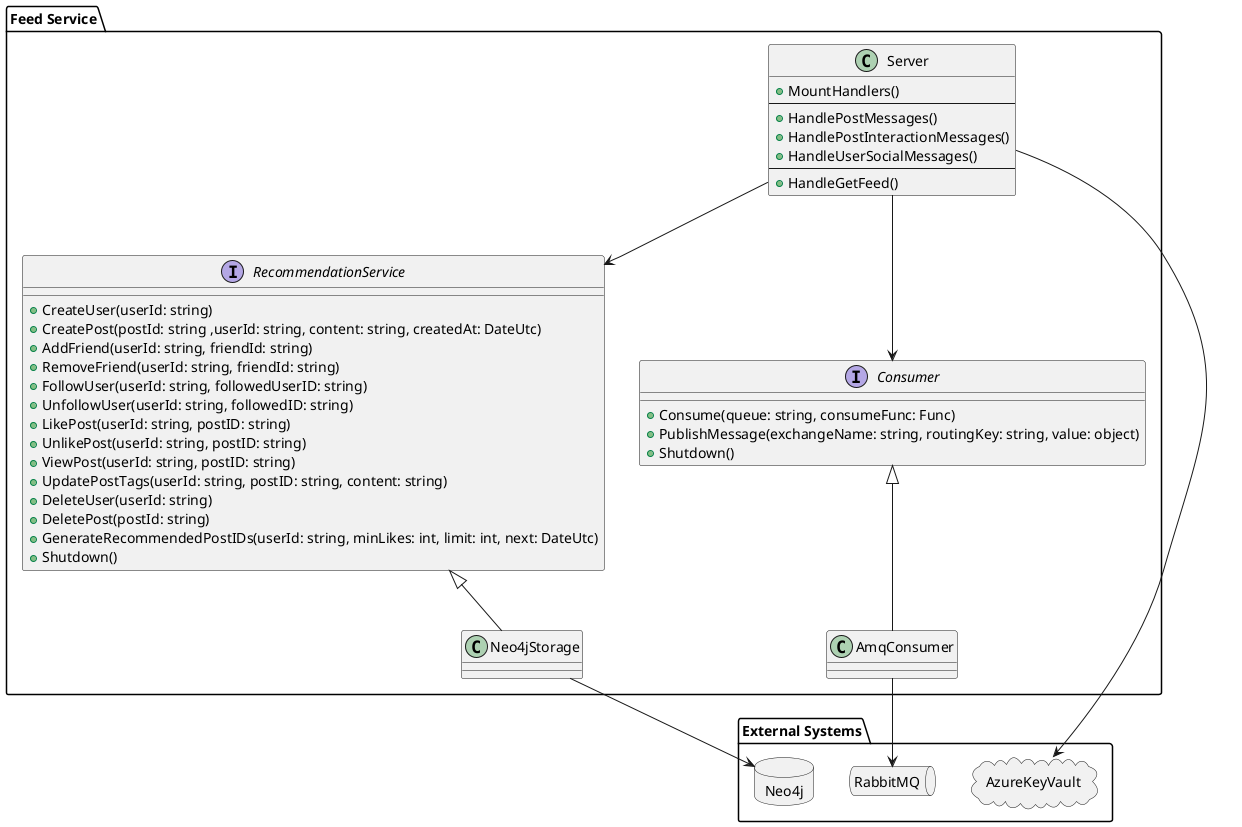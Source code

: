 ﻿@startuml C4_Model

skinparam componentStyle rectangle

package "Feed Service" {

    class Server{
        + MountHandlers()
        ---
        + HandlePostMessages()
        + HandlePostInteractionMessages()
        + HandleUserSocialMessages()
        ---
        + HandleGetFeed()
    }

    class Neo4jStorage
    interface RecommendationService{
        + CreateUser(userId: string)
        + CreatePost(postId: string ,userId: string, content: string, createdAt: DateUtc)
        + AddFriend(userId: string, friendId: string)
        + RemoveFriend(userId: string, friendId: string)
        + FollowUser(userId: string, followedUserID: string)
        + UnfollowUser(userId: string, followedID: string)
        + LikePost(userId: string, postID: string)
        + UnlikePost(userId: string, postID: string)
        + ViewPost(userId: string, postID: string)
        + UpdatePostTags(userId: string, postID: string, content: string)
        + DeleteUser(userId: string)
        + DeletePost(postId: string)
        + GenerateRecommendedPostIDs(userId: string, minLikes: int, limit: int, next: DateUtc)
        + Shutdown()
    }
    
    class AmqConsumer
    interface Consumer {
        + Consume(queue: string, consumeFunc: Func)
        + PublishMessage(exchangeName: string, routingKey: string, value: object)
        + Shutdown()
    }
    
}

package "External Systems" {
    database Neo4j {
    }

    cloud AzureKeyVault {
    }
    
    queue RabbitMQ {
    }
    
}

RecommendationService <|-- Neo4jStorage

Consumer <|-- AmqConsumer

Server --> RecommendationService
Server --> Consumer

AmqConsumer --> RabbitMQ
Server --> AzureKeyVault
Neo4jStorage --> Neo4j
@enduml
